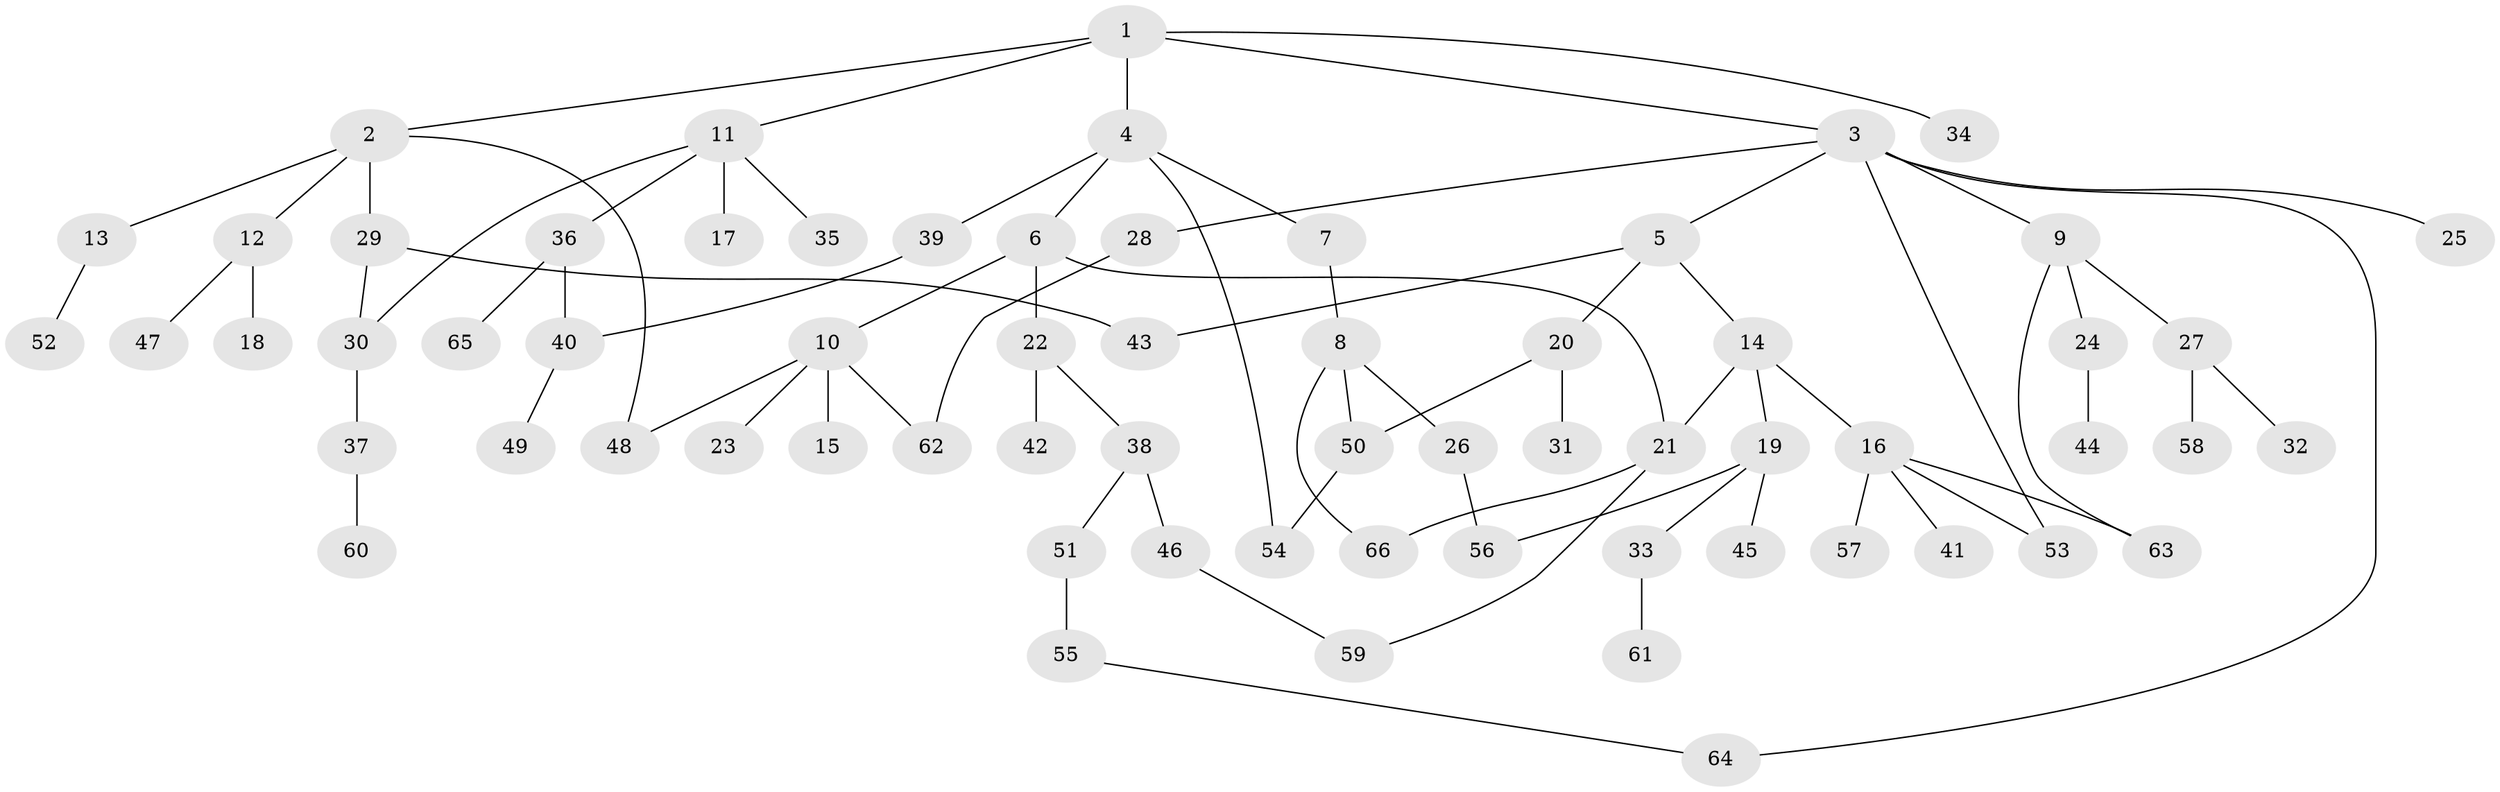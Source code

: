 // Generated by graph-tools (version 1.1) at 2025/25/03/09/25 03:25:29]
// undirected, 66 vertices, 79 edges
graph export_dot {
graph [start="1"]
  node [color=gray90,style=filled];
  1;
  2;
  3;
  4;
  5;
  6;
  7;
  8;
  9;
  10;
  11;
  12;
  13;
  14;
  15;
  16;
  17;
  18;
  19;
  20;
  21;
  22;
  23;
  24;
  25;
  26;
  27;
  28;
  29;
  30;
  31;
  32;
  33;
  34;
  35;
  36;
  37;
  38;
  39;
  40;
  41;
  42;
  43;
  44;
  45;
  46;
  47;
  48;
  49;
  50;
  51;
  52;
  53;
  54;
  55;
  56;
  57;
  58;
  59;
  60;
  61;
  62;
  63;
  64;
  65;
  66;
  1 -- 2;
  1 -- 3;
  1 -- 4;
  1 -- 11;
  1 -- 34;
  2 -- 12;
  2 -- 13;
  2 -- 29;
  2 -- 48;
  3 -- 5;
  3 -- 9;
  3 -- 25;
  3 -- 28;
  3 -- 53;
  3 -- 64;
  4 -- 6;
  4 -- 7;
  4 -- 39;
  4 -- 54;
  5 -- 14;
  5 -- 20;
  5 -- 43;
  6 -- 10;
  6 -- 22;
  6 -- 21;
  7 -- 8;
  8 -- 26;
  8 -- 50;
  8 -- 66;
  9 -- 24;
  9 -- 27;
  9 -- 63;
  10 -- 15;
  10 -- 23;
  10 -- 48;
  10 -- 62;
  11 -- 17;
  11 -- 30;
  11 -- 35;
  11 -- 36;
  12 -- 18;
  12 -- 47;
  13 -- 52;
  14 -- 16;
  14 -- 19;
  14 -- 21;
  16 -- 41;
  16 -- 57;
  16 -- 63;
  16 -- 53;
  19 -- 33;
  19 -- 45;
  19 -- 56;
  20 -- 31;
  20 -- 50;
  21 -- 59;
  21 -- 66;
  22 -- 38;
  22 -- 42;
  24 -- 44;
  26 -- 56;
  27 -- 32;
  27 -- 58;
  28 -- 62;
  29 -- 43;
  29 -- 30;
  30 -- 37;
  33 -- 61;
  36 -- 40;
  36 -- 65;
  37 -- 60;
  38 -- 46;
  38 -- 51;
  39 -- 40;
  40 -- 49;
  46 -- 59;
  50 -- 54;
  51 -- 55;
  55 -- 64;
}
